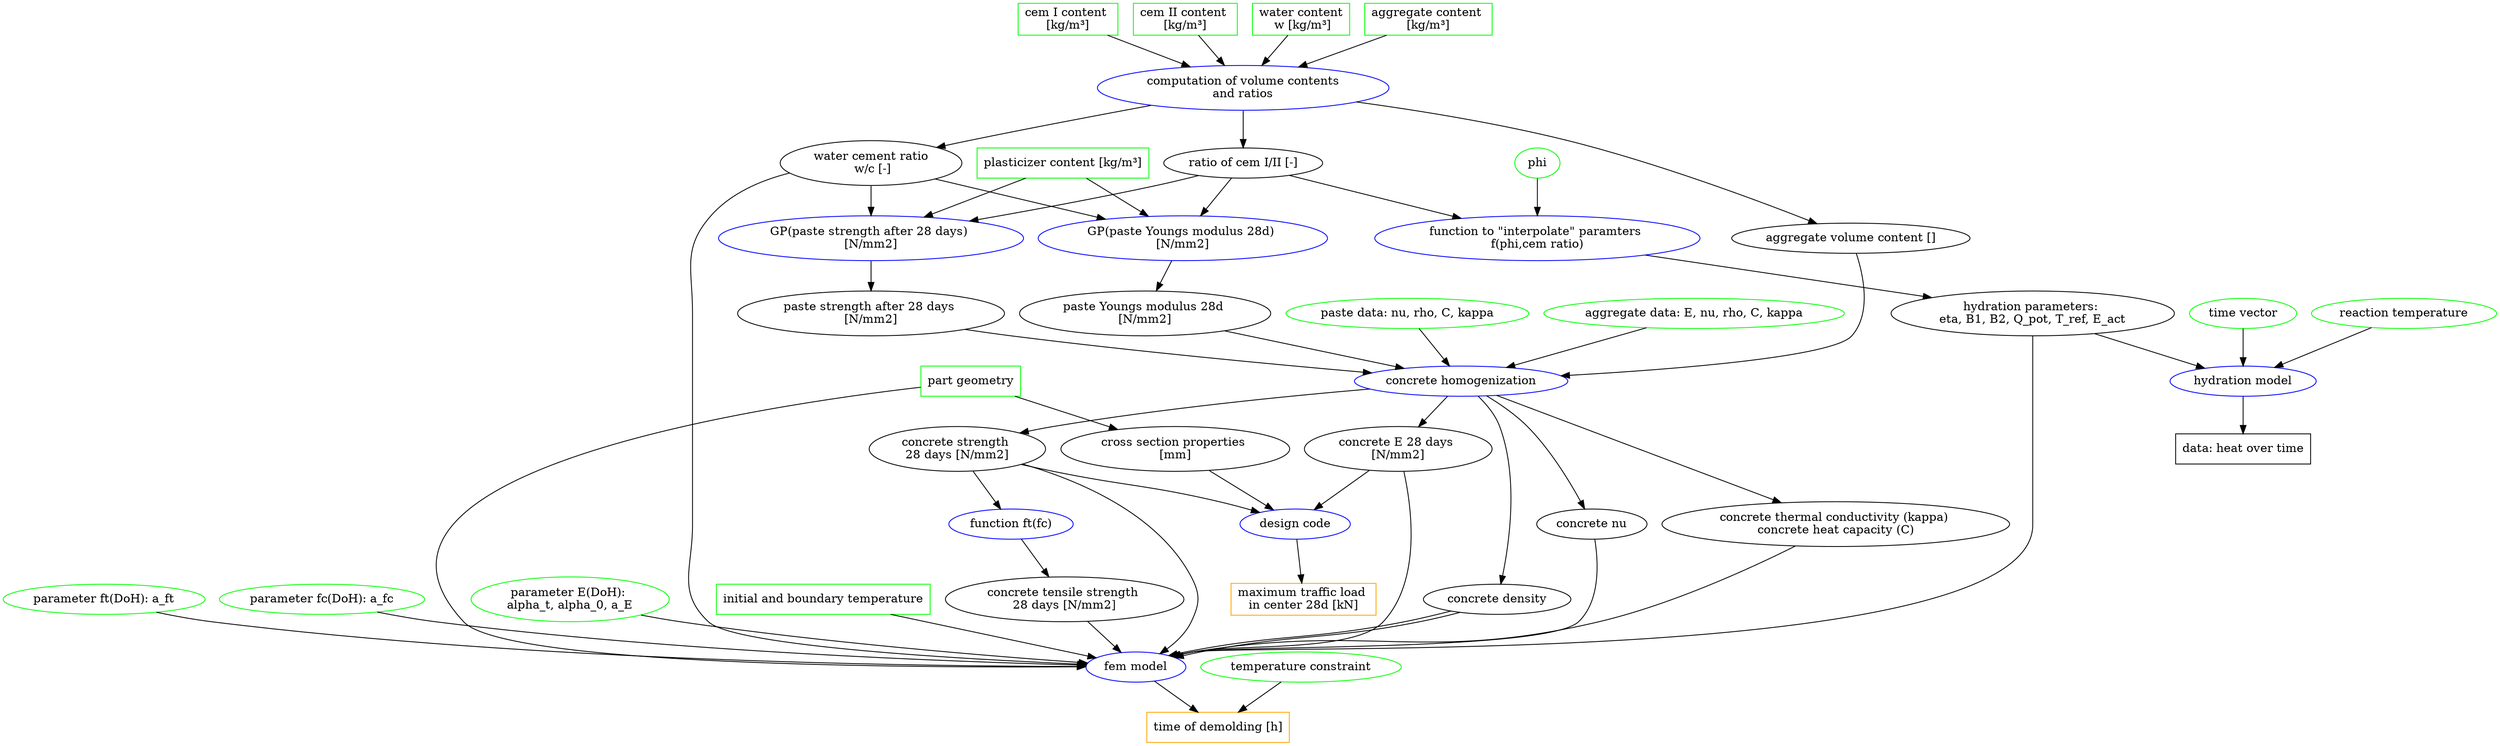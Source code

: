 // LebeDigital 
digraph LebeDigital {
	cemI [label="cem I content 
[kg/m³]" color=green shape=rectangle]
	cemI -> "volume computation"
	cemII -> "volume computation"
	w -> "volume computation"
	"volume computation" -> ratio_cemI_cemII
	cemII [label="cem II content 
[kg/m³]" color=green shape=rectangle]
	plasticizer [label="plasticizer content [kg/m³]" color=green shape=rectangle]
	"aggregate content" [label="aggregate content 
[kg/m³]" color=green shape=rectangle]
	ratio_cemI_cemII [label="ratio of cem I/II [-]"]
	w [label="water content
 w [kg/m³]" color=green shape=rectangle]
	"volume computation" -> "w/c"
	"w/c" [label="water cement ratio
 w/c [-]"]
	plasticizer -> "paste strength 28d"
	plasticizer -> "E paste"
	"volume computation" [label="computation of volume contents
and ratios" color=blue]
	"aggregate volume content" [label="aggregate volume content []"]
	"aggregate volume content" -> "concrete homogenization"
	"volume computation" -> "aggregate volume content"
	ratio_cemI_cemII -> "E paste"
	ratio_cemI_cemII -> "paste strength 28d"
	"w/c" -> "E paste"
	"w/c" -> "paste strength 28d"
	"concrete E 28d" [label="concrete E 28 days 
[N/mm2]"]
	"concrete E 28d" -> "load bearing capacity"
	"concrete strength 28d" [label="concrete strength 
28 days [N/mm2]"]
	"ft(fc)" -> "concrete tensile strength 28d"
	"concrete tensile strength 28d" [label="concrete tensile strength 
28 days [N/mm2]"]
	"ft(fc)" [label="function ft(fc)" color=blue]
	"concrete strength 28d" -> "load bearing capacity"
	"concrete strength 28d" -> "ft(fc)"
	"cross section" [label="cross section properties 
[mm]"]
	"cross section" -> "load bearing capacity"
	"load bearing capacity" [label="design code" color=blue]
	"load bearing capacity" -> "kpi load bearing capacity"
	"kpi load bearing capacity" [label="maximum traffic load 
in center 28d [kN]" color=orange shape=rectangle]
	"demolding time" [label="time of demolding [h]" color=orange shape=rectangle]
	"fem model" [label="fem model" color=blue]
	"fem model" -> "demolding time"
	"concrete homogenization" [label="concrete homogenization" color=blue]
	"concrete tensile strength 28d" -> "fem model"
	"max temp" [label="temperature constraint" color=green]
	"max temp" -> "demolding time"
	"ft paramter" [label="parameter ft(DoH): a_ft" color=green]
	"ft paramter" -> "fem model"
	"fc paramter" [label="parameter fc(DoH): a_fc" color=green]
	"fc paramter" -> "fem model"
	"E paramter" [label="parameter E(DoH): 
alpha_t, alpha_0, a_E" color=green]
	"E paramter" -> "fem model"
	"aggregate data" [label="aggregate data: E, nu, rho, C, kappa" color=green]
	"aggregate data" -> "concrete homogenization"
	"paste data" [label="paste data: nu, rho, C, kappa" color=green]
	"paste data" -> "concrete homogenization"
	"paste strength 28d" [label="GP(paste strength after 28 days) 
[N/mm2]" color=blue]
	"param paste strength 28d" [label="paste strength after 28 days 
[N/mm2]"]
	"paste strength 28d" -> "param paste strength 28d"
	"param paste strength 28d" -> "concrete homogenization"
	"concrete homogenization" -> "concrete strength 28d"
	"concrete homogenization" -> "concrete E 28d"
	"E paste" [label="GP(paste Youngs modulus 28d) 
[N/mm2]" color=blue]
	"E paste" -> "param E paste"
	"param E paste" [label="paste Youngs modulus 28d 
[N/mm2]"]
	"param E paste" -> "concrete homogenization"
	"aggregate content" -> "volume computation"
	geometry [label="part geometry" color=green shape=rectangle]
	geometry -> "fem model"
	geometry -> "cross section"
	"fem temperature" [label="initial and boundary temperature" color=green shape=rectangle]
	"fem temperature" -> "fem model"
	"concrete density" -> "fem model"
	"concrete density" [label="concrete density"]
	"concrete density" -> "fem model"
	"concrete nu" [label="concrete nu"]
	"concrete thermal" [label="concrete thermal conductivity (kappa) 
concrete heat capacity (C)"]
	"concrete homogenization" -> "concrete density"
	"concrete homogenization" -> "concrete nu"
	"concrete homogenization" -> "concrete thermal"
	"concrete thermal" -> "fem model"
	"concrete nu" -> "fem model"
	"concrete strength 28d" -> "fem model"
	"concrete E 28d" -> "fem model"
	phi [label=phi color=green]
	phi -> interpolation
	interpolation [label="function to \"interpolate\" paramters 
f(phi,cem ratio)" color=blue]
	interpolation -> "hydration parameters"
	"hydration parameters" [label="hydration parameters: 
eta, B1, B2, Q_pot, T_ref, E_act"]
	"hydration parameters" -> "fem model"
	"time vector" [label="time vector" color=green]
	"time vector" -> "hydration model"
	"reaction temperature" [label="reaction temperature" color=green]
	"reaction temperature" -> "hydration model"
	"hydration parameters" -> "hydration model"
	"hydration model" [label="hydration model" color=blue]
	"hydration model" -> "hydration output"
	"hydration output" [label="data: heat over time" shape=rectangle]
	ratio_cemI_cemII -> interpolation
	"w/c" -> "fem model"
}
